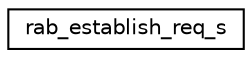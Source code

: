 digraph "Graphical Class Hierarchy"
{
 // LATEX_PDF_SIZE
  edge [fontname="Helvetica",fontsize="10",labelfontname="Helvetica",labelfontsize="10"];
  node [fontname="Helvetica",fontsize="10",shape=record];
  rankdir="LR";
  Node0 [label="rab_establish_req_s",height=0.2,width=0.4,color="black", fillcolor="white", style="filled",URL="$structrab__establish__req__s.html",tooltip=" "];
}
